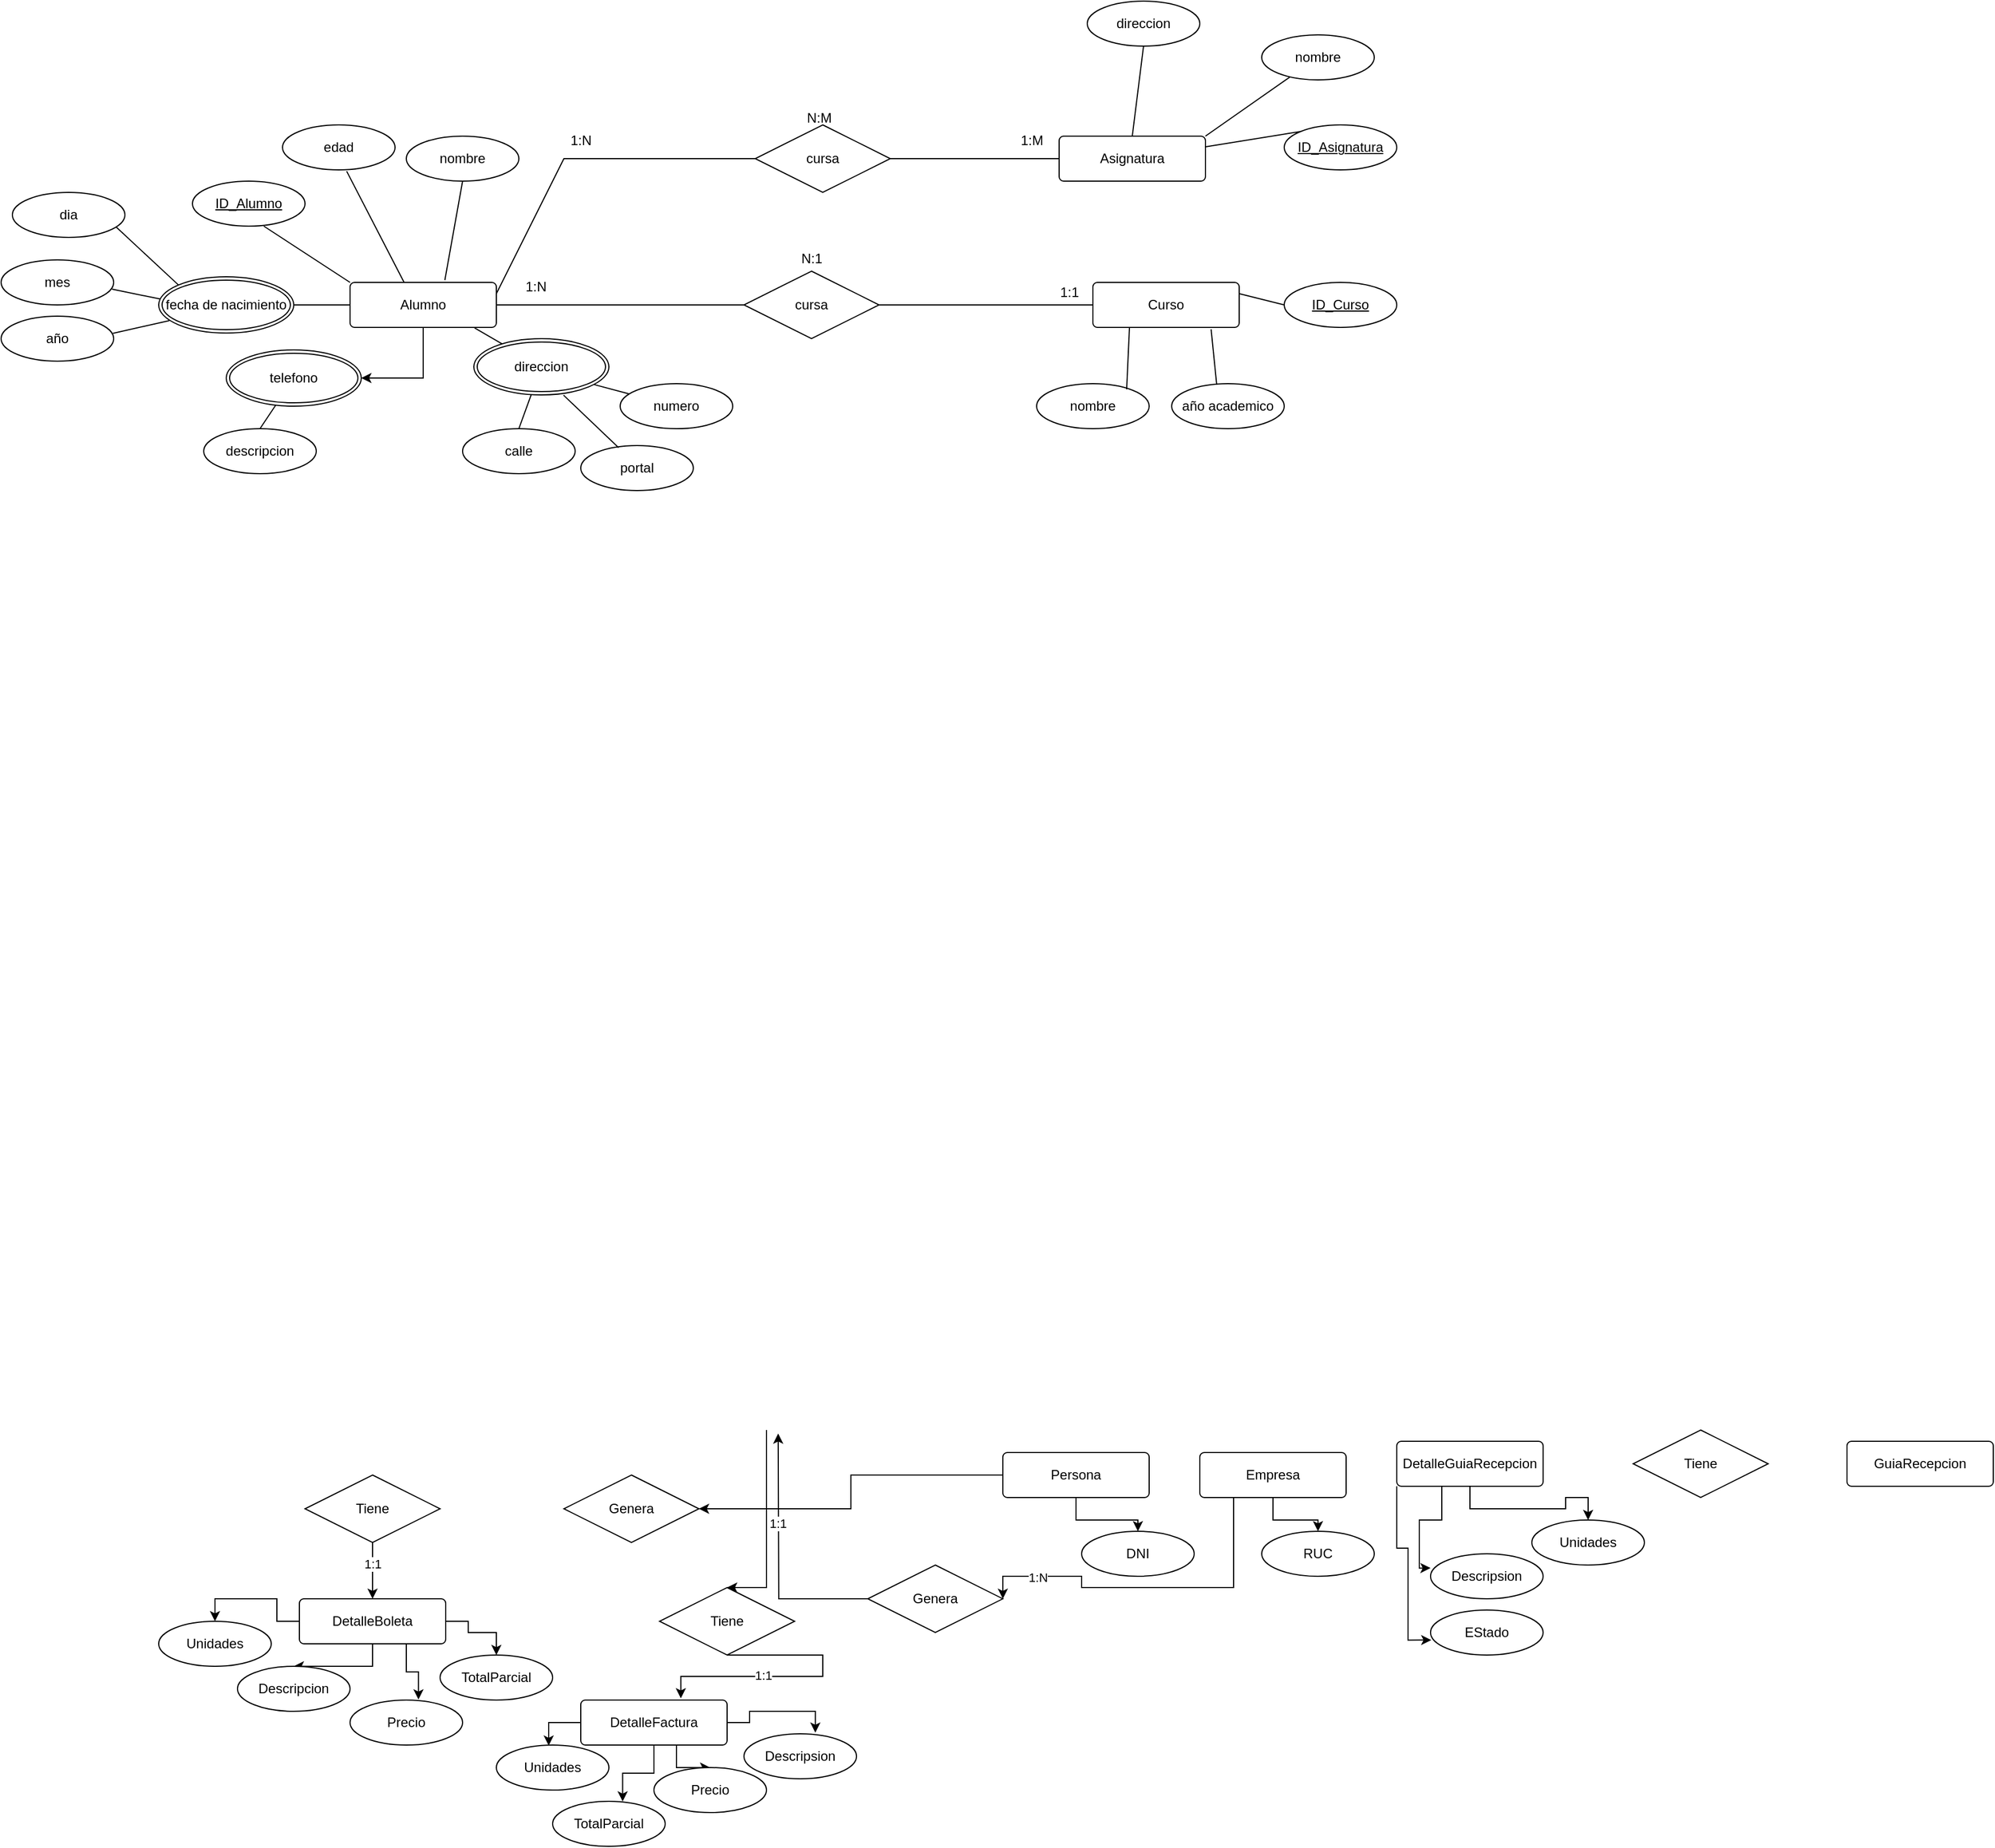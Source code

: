 <mxfile version="21.6.1" type="github">
  <diagram id="R2lEEEUBdFMjLlhIrx00" name="Page-1">
    <mxGraphModel dx="1708" dy="795" grid="1" gridSize="10" guides="1" tooltips="1" connect="1" arrows="1" fold="1" page="1" pageScale="1" pageWidth="850" pageHeight="1100" math="0" shadow="0" extFonts="Permanent Marker^https://fonts.googleapis.com/css?family=Permanent+Marker">
      <root>
        <mxCell id="0" />
        <mxCell id="1" parent="0" />
        <mxCell id="VFrboPAoABVgjhiFFhcl-60" style="edgeStyle=orthogonalEdgeStyle;rounded=0;orthogonalLoop=1;jettySize=auto;html=1;entryX=1;entryY=0.5;entryDx=0;entryDy=0;" edge="1" parent="1" source="M8MyPjT-8VXEiouBS-rW-1" target="VFrboPAoABVgjhiFFhcl-12">
          <mxGeometry relative="1" as="geometry" />
        </mxCell>
        <mxCell id="M8MyPjT-8VXEiouBS-rW-1" value="Alumno" style="rounded=1;arcSize=10;whiteSpace=wrap;html=1;align=center;" parent="1" vertex="1">
          <mxGeometry x="90" y="480" width="130" height="40" as="geometry" />
        </mxCell>
        <mxCell id="M8MyPjT-8VXEiouBS-rW-3" value="ID_Alumno" style="ellipse;whiteSpace=wrap;html=1;align=center;fontStyle=4;" parent="1" vertex="1">
          <mxGeometry x="-50" y="390" width="100" height="40" as="geometry" />
        </mxCell>
        <mxCell id="M8MyPjT-8VXEiouBS-rW-7" value="dia" style="ellipse;whiteSpace=wrap;html=1;align=center;" parent="1" vertex="1">
          <mxGeometry x="-210" y="400" width="100" height="40" as="geometry" />
        </mxCell>
        <mxCell id="M8MyPjT-8VXEiouBS-rW-12" value="edad" style="ellipse;whiteSpace=wrap;html=1;align=center;" parent="1" vertex="1">
          <mxGeometry x="30" y="340" width="100" height="40" as="geometry" />
        </mxCell>
        <mxCell id="M8MyPjT-8VXEiouBS-rW-13" value="nombre" style="ellipse;whiteSpace=wrap;html=1;align=center;" parent="1" vertex="1">
          <mxGeometry x="140" y="350" width="100" height="40" as="geometry" />
        </mxCell>
        <mxCell id="M8MyPjT-8VXEiouBS-rW-18" value="fecha de nacimiento" style="ellipse;shape=doubleEllipse;margin=3;whiteSpace=wrap;html=1;align=center;" parent="1" vertex="1">
          <mxGeometry x="-80" y="475" width="120" height="50" as="geometry" />
        </mxCell>
        <mxCell id="M8MyPjT-8VXEiouBS-rW-19" value="mes" style="ellipse;whiteSpace=wrap;html=1;align=center;" parent="1" vertex="1">
          <mxGeometry x="-220" y="460" width="100" height="40" as="geometry" />
        </mxCell>
        <mxCell id="M8MyPjT-8VXEiouBS-rW-60" value="cursa" style="shape=rhombus;perimeter=rhombusPerimeter;whiteSpace=wrap;html=1;align=center;" parent="1" vertex="1">
          <mxGeometry x="450" y="340" width="120" height="60" as="geometry" />
        </mxCell>
        <mxCell id="M8MyPjT-8VXEiouBS-rW-254" value="GuiaRecepcion" style="rounded=1;arcSize=10;whiteSpace=wrap;html=1;align=center;" parent="1" vertex="1">
          <mxGeometry x="1420" y="1510" width="130" height="40" as="geometry" />
        </mxCell>
        <mxCell id="M8MyPjT-8VXEiouBS-rW-361" style="edgeStyle=orthogonalEdgeStyle;rounded=0;orthogonalLoop=1;jettySize=auto;html=1;" parent="1" source="M8MyPjT-8VXEiouBS-rW-256" target="M8MyPjT-8VXEiouBS-rW-358" edge="1">
          <mxGeometry relative="1" as="geometry" />
        </mxCell>
        <mxCell id="M8MyPjT-8VXEiouBS-rW-362" style="edgeStyle=orthogonalEdgeStyle;rounded=0;orthogonalLoop=1;jettySize=auto;html=1;entryX=0;entryY=0.317;entryDx=0;entryDy=0;entryPerimeter=0;" parent="1" source="M8MyPjT-8VXEiouBS-rW-256" target="M8MyPjT-8VXEiouBS-rW-359" edge="1">
          <mxGeometry relative="1" as="geometry">
            <Array as="points">
              <mxPoint x="1060" y="1580" />
              <mxPoint x="1040" y="1580" />
              <mxPoint x="1040" y="1623" />
            </Array>
          </mxGeometry>
        </mxCell>
        <mxCell id="M8MyPjT-8VXEiouBS-rW-363" style="edgeStyle=orthogonalEdgeStyle;rounded=0;orthogonalLoop=1;jettySize=auto;html=1;entryX=0.007;entryY=0.667;entryDx=0;entryDy=0;entryPerimeter=0;" parent="1" source="M8MyPjT-8VXEiouBS-rW-256" target="M8MyPjT-8VXEiouBS-rW-360" edge="1">
          <mxGeometry relative="1" as="geometry">
            <Array as="points">
              <mxPoint x="1020" y="1605" />
              <mxPoint x="1030" y="1605" />
              <mxPoint x="1030" y="1687" />
            </Array>
          </mxGeometry>
        </mxCell>
        <mxCell id="M8MyPjT-8VXEiouBS-rW-256" value="&lt;div&gt;DetalleGuiaRecepcion&lt;/div&gt;" style="rounded=1;arcSize=10;whiteSpace=wrap;html=1;align=center;" parent="1" vertex="1">
          <mxGeometry x="1020" y="1510" width="130" height="40" as="geometry" />
        </mxCell>
        <mxCell id="M8MyPjT-8VXEiouBS-rW-266" value="Tiene" style="shape=rhombus;perimeter=rhombusPerimeter;whiteSpace=wrap;html=1;align=center;" parent="1" vertex="1">
          <mxGeometry x="1230" y="1500.0" width="120" height="60" as="geometry" />
        </mxCell>
        <mxCell id="M8MyPjT-8VXEiouBS-rW-306" style="edgeStyle=orthogonalEdgeStyle;rounded=0;orthogonalLoop=1;jettySize=auto;html=1;" parent="1" source="M8MyPjT-8VXEiouBS-rW-278" target="M8MyPjT-8VXEiouBS-rW-305" edge="1">
          <mxGeometry relative="1" as="geometry" />
        </mxCell>
        <mxCell id="M8MyPjT-8VXEiouBS-rW-356" style="edgeStyle=orthogonalEdgeStyle;rounded=0;orthogonalLoop=1;jettySize=auto;html=1;" parent="1" source="M8MyPjT-8VXEiouBS-rW-278" target="M8MyPjT-8VXEiouBS-rW-354" edge="1">
          <mxGeometry relative="1" as="geometry" />
        </mxCell>
        <mxCell id="M8MyPjT-8VXEiouBS-rW-278" value="Persona" style="rounded=1;arcSize=10;whiteSpace=wrap;html=1;align=center;" parent="1" vertex="1">
          <mxGeometry x="670" y="1520" width="130" height="40" as="geometry" />
        </mxCell>
        <mxCell id="M8MyPjT-8VXEiouBS-rW-293" style="edgeStyle=orthogonalEdgeStyle;rounded=0;orthogonalLoop=1;jettySize=auto;html=1;entryX=1;entryY=0.5;entryDx=0;entryDy=0;" parent="1" source="M8MyPjT-8VXEiouBS-rW-280" target="M8MyPjT-8VXEiouBS-rW-292" edge="1">
          <mxGeometry relative="1" as="geometry">
            <Array as="points">
              <mxPoint x="875" y="1640" />
              <mxPoint x="740" y="1640" />
              <mxPoint x="740" y="1630" />
              <mxPoint x="670" y="1630" />
            </Array>
          </mxGeometry>
        </mxCell>
        <mxCell id="M8MyPjT-8VXEiouBS-rW-295" value="1:N" style="edgeLabel;html=1;align=center;verticalAlign=middle;resizable=0;points=[];" parent="M8MyPjT-8VXEiouBS-rW-293" vertex="1" connectable="0">
          <mxGeometry x="0.677" y="1" relative="1" as="geometry">
            <mxPoint as="offset" />
          </mxGeometry>
        </mxCell>
        <mxCell id="M8MyPjT-8VXEiouBS-rW-357" style="edgeStyle=orthogonalEdgeStyle;rounded=0;orthogonalLoop=1;jettySize=auto;html=1;" parent="1" source="M8MyPjT-8VXEiouBS-rW-280" target="M8MyPjT-8VXEiouBS-rW-355" edge="1">
          <mxGeometry relative="1" as="geometry" />
        </mxCell>
        <mxCell id="M8MyPjT-8VXEiouBS-rW-280" value="Empresa" style="rounded=1;arcSize=10;whiteSpace=wrap;html=1;align=center;" parent="1" vertex="1">
          <mxGeometry x="845" y="1520" width="130" height="40" as="geometry" />
        </mxCell>
        <mxCell id="M8MyPjT-8VXEiouBS-rW-313" style="edgeStyle=orthogonalEdgeStyle;rounded=0;orthogonalLoop=1;jettySize=auto;html=1;entryX=0.5;entryY=0;entryDx=0;entryDy=0;" parent="1" target="M8MyPjT-8VXEiouBS-rW-312" edge="1">
          <mxGeometry relative="1" as="geometry">
            <Array as="points">
              <mxPoint x="460" y="1640" />
            </Array>
            <mxPoint x="460" y="1500" as="sourcePoint" />
          </mxGeometry>
        </mxCell>
        <mxCell id="M8MyPjT-8VXEiouBS-rW-319" style="edgeStyle=orthogonalEdgeStyle;rounded=0;orthogonalLoop=1;jettySize=auto;html=1;entryX=0.684;entryY=-0.038;entryDx=0;entryDy=0;entryPerimeter=0;exitX=0.5;exitY=1;exitDx=0;exitDy=0;" parent="1" source="M8MyPjT-8VXEiouBS-rW-312" target="M8MyPjT-8VXEiouBS-rW-315" edge="1">
          <mxGeometry relative="1" as="geometry">
            <Array as="points">
              <mxPoint x="510" y="1700" />
              <mxPoint x="510" y="1719" />
            </Array>
          </mxGeometry>
        </mxCell>
        <mxCell id="M8MyPjT-8VXEiouBS-rW-320" value="1:1" style="edgeLabel;html=1;align=center;verticalAlign=middle;resizable=0;points=[];" parent="M8MyPjT-8VXEiouBS-rW-319" vertex="1" connectable="0">
          <mxGeometry x="0.259" y="-1" relative="1" as="geometry">
            <mxPoint as="offset" />
          </mxGeometry>
        </mxCell>
        <mxCell id="M8MyPjT-8VXEiouBS-rW-294" style="edgeStyle=orthogonalEdgeStyle;rounded=0;orthogonalLoop=1;jettySize=auto;html=1;entryX=0.426;entryY=1.079;entryDx=0;entryDy=0;entryPerimeter=0;" parent="1" source="M8MyPjT-8VXEiouBS-rW-292" edge="1">
          <mxGeometry relative="1" as="geometry">
            <mxPoint x="470.38" y="1503.16" as="targetPoint" />
          </mxGeometry>
        </mxCell>
        <mxCell id="M8MyPjT-8VXEiouBS-rW-296" value="1:1" style="edgeLabel;html=1;align=center;verticalAlign=middle;resizable=0;points=[];" parent="M8MyPjT-8VXEiouBS-rW-294" vertex="1" connectable="0">
          <mxGeometry x="0.295" y="1" relative="1" as="geometry">
            <mxPoint as="offset" />
          </mxGeometry>
        </mxCell>
        <mxCell id="M8MyPjT-8VXEiouBS-rW-292" value="Genera" style="shape=rhombus;perimeter=rhombusPerimeter;whiteSpace=wrap;html=1;align=center;" parent="1" vertex="1">
          <mxGeometry x="550" y="1620" width="120" height="60" as="geometry" />
        </mxCell>
        <mxCell id="M8MyPjT-8VXEiouBS-rW-305" value="Genera" style="shape=rhombus;perimeter=rhombusPerimeter;whiteSpace=wrap;html=1;align=center;" parent="1" vertex="1">
          <mxGeometry x="280" y="1540" width="120" height="60" as="geometry" />
        </mxCell>
        <mxCell id="M8MyPjT-8VXEiouBS-rW-316" style="edgeStyle=orthogonalEdgeStyle;rounded=0;orthogonalLoop=1;jettySize=auto;html=1;" parent="1" source="M8MyPjT-8VXEiouBS-rW-310" target="M8MyPjT-8VXEiouBS-rW-314" edge="1">
          <mxGeometry relative="1" as="geometry" />
        </mxCell>
        <mxCell id="M8MyPjT-8VXEiouBS-rW-318" value="1:1" style="edgeLabel;html=1;align=center;verticalAlign=middle;resizable=0;points=[];" parent="M8MyPjT-8VXEiouBS-rW-316" vertex="1" connectable="0">
          <mxGeometry x="-0.261" relative="1" as="geometry">
            <mxPoint as="offset" />
          </mxGeometry>
        </mxCell>
        <mxCell id="M8MyPjT-8VXEiouBS-rW-310" value="Tiene" style="shape=rhombus;perimeter=rhombusPerimeter;whiteSpace=wrap;html=1;align=center;" parent="1" vertex="1">
          <mxGeometry x="50" y="1540" width="120" height="60" as="geometry" />
        </mxCell>
        <mxCell id="M8MyPjT-8VXEiouBS-rW-312" value="Tiene" style="shape=rhombus;perimeter=rhombusPerimeter;whiteSpace=wrap;html=1;align=center;" parent="1" vertex="1">
          <mxGeometry x="365" y="1640" width="120" height="60" as="geometry" />
        </mxCell>
        <mxCell id="M8MyPjT-8VXEiouBS-rW-326" style="edgeStyle=orthogonalEdgeStyle;rounded=0;orthogonalLoop=1;jettySize=auto;html=1;entryX=0.5;entryY=0;entryDx=0;entryDy=0;" parent="1" source="M8MyPjT-8VXEiouBS-rW-314" target="M8MyPjT-8VXEiouBS-rW-322" edge="1">
          <mxGeometry relative="1" as="geometry" />
        </mxCell>
        <mxCell id="M8MyPjT-8VXEiouBS-rW-328" style="edgeStyle=orthogonalEdgeStyle;rounded=0;orthogonalLoop=1;jettySize=auto;html=1;entryX=0.5;entryY=0;entryDx=0;entryDy=0;" parent="1" source="M8MyPjT-8VXEiouBS-rW-314" target="M8MyPjT-8VXEiouBS-rW-323" edge="1">
          <mxGeometry relative="1" as="geometry">
            <mxPoint x="50" y="1720" as="targetPoint" />
          </mxGeometry>
        </mxCell>
        <mxCell id="M8MyPjT-8VXEiouBS-rW-329" style="edgeStyle=orthogonalEdgeStyle;rounded=0;orthogonalLoop=1;jettySize=auto;html=1;" parent="1" source="M8MyPjT-8VXEiouBS-rW-314" target="M8MyPjT-8VXEiouBS-rW-325" edge="1">
          <mxGeometry relative="1" as="geometry">
            <Array as="points">
              <mxPoint x="195" y="1670" />
              <mxPoint x="195" y="1680" />
              <mxPoint x="220" y="1680" />
            </Array>
          </mxGeometry>
        </mxCell>
        <mxCell id="M8MyPjT-8VXEiouBS-rW-330" style="edgeStyle=orthogonalEdgeStyle;rounded=0;orthogonalLoop=1;jettySize=auto;html=1;entryX=0.608;entryY=-0.013;entryDx=0;entryDy=0;entryPerimeter=0;" parent="1" source="M8MyPjT-8VXEiouBS-rW-314" target="M8MyPjT-8VXEiouBS-rW-324" edge="1">
          <mxGeometry relative="1" as="geometry">
            <Array as="points">
              <mxPoint x="140" y="1715" />
              <mxPoint x="151" y="1715" />
            </Array>
          </mxGeometry>
        </mxCell>
        <mxCell id="M8MyPjT-8VXEiouBS-rW-314" value="DetalleBoleta" style="rounded=1;arcSize=10;whiteSpace=wrap;html=1;align=center;" parent="1" vertex="1">
          <mxGeometry x="45" y="1650" width="130" height="40" as="geometry" />
        </mxCell>
        <mxCell id="M8MyPjT-8VXEiouBS-rW-335" style="edgeStyle=orthogonalEdgeStyle;rounded=0;orthogonalLoop=1;jettySize=auto;html=1;entryX=0.465;entryY=0.013;entryDx=0;entryDy=0;entryPerimeter=0;" parent="1" source="M8MyPjT-8VXEiouBS-rW-315" target="M8MyPjT-8VXEiouBS-rW-331" edge="1">
          <mxGeometry relative="1" as="geometry">
            <Array as="points">
              <mxPoint x="267" y="1760" />
            </Array>
          </mxGeometry>
        </mxCell>
        <mxCell id="M8MyPjT-8VXEiouBS-rW-336" style="edgeStyle=orthogonalEdgeStyle;rounded=0;orthogonalLoop=1;jettySize=auto;html=1;entryX=0.622;entryY=0.004;entryDx=0;entryDy=0;entryPerimeter=0;" parent="1" source="M8MyPjT-8VXEiouBS-rW-315" target="M8MyPjT-8VXEiouBS-rW-334" edge="1">
          <mxGeometry relative="1" as="geometry" />
        </mxCell>
        <mxCell id="M8MyPjT-8VXEiouBS-rW-337" style="edgeStyle=orthogonalEdgeStyle;rounded=0;orthogonalLoop=1;jettySize=auto;html=1;entryX=0.5;entryY=0;entryDx=0;entryDy=0;" parent="1" source="M8MyPjT-8VXEiouBS-rW-315" target="M8MyPjT-8VXEiouBS-rW-332" edge="1">
          <mxGeometry relative="1" as="geometry">
            <Array as="points">
              <mxPoint x="380" y="1800" />
            </Array>
          </mxGeometry>
        </mxCell>
        <mxCell id="M8MyPjT-8VXEiouBS-rW-338" style="edgeStyle=orthogonalEdgeStyle;rounded=0;orthogonalLoop=1;jettySize=auto;html=1;entryX=0.634;entryY=-0.025;entryDx=0;entryDy=0;entryPerimeter=0;" parent="1" source="M8MyPjT-8VXEiouBS-rW-315" target="M8MyPjT-8VXEiouBS-rW-333" edge="1">
          <mxGeometry relative="1" as="geometry" />
        </mxCell>
        <mxCell id="M8MyPjT-8VXEiouBS-rW-315" value="DetalleFactura" style="rounded=1;arcSize=10;whiteSpace=wrap;html=1;align=center;" parent="1" vertex="1">
          <mxGeometry x="295" y="1740" width="130" height="40" as="geometry" />
        </mxCell>
        <mxCell id="M8MyPjT-8VXEiouBS-rW-322" value="Unidades" style="ellipse;whiteSpace=wrap;html=1;align=center;" parent="1" vertex="1">
          <mxGeometry x="-80" y="1670" width="100" height="40" as="geometry" />
        </mxCell>
        <mxCell id="M8MyPjT-8VXEiouBS-rW-323" value="Descripcion" style="ellipse;whiteSpace=wrap;html=1;align=center;" parent="1" vertex="1">
          <mxGeometry x="-10" y="1710" width="100" height="40" as="geometry" />
        </mxCell>
        <mxCell id="M8MyPjT-8VXEiouBS-rW-324" value="Precio" style="ellipse;whiteSpace=wrap;html=1;align=center;" parent="1" vertex="1">
          <mxGeometry x="90" y="1740" width="100" height="40" as="geometry" />
        </mxCell>
        <mxCell id="M8MyPjT-8VXEiouBS-rW-325" value="TotalParcial" style="ellipse;whiteSpace=wrap;html=1;align=center;" parent="1" vertex="1">
          <mxGeometry x="170" y="1700" width="100" height="40" as="geometry" />
        </mxCell>
        <mxCell id="M8MyPjT-8VXEiouBS-rW-331" value="Unidades" style="ellipse;whiteSpace=wrap;html=1;align=center;" parent="1" vertex="1">
          <mxGeometry x="220" y="1780" width="100" height="40" as="geometry" />
        </mxCell>
        <mxCell id="M8MyPjT-8VXEiouBS-rW-332" value="Precio" style="ellipse;whiteSpace=wrap;html=1;align=center;" parent="1" vertex="1">
          <mxGeometry x="360" y="1800" width="100" height="40" as="geometry" />
        </mxCell>
        <mxCell id="M8MyPjT-8VXEiouBS-rW-333" value="Descripsion" style="ellipse;whiteSpace=wrap;html=1;align=center;" parent="1" vertex="1">
          <mxGeometry x="440" y="1770" width="100" height="40" as="geometry" />
        </mxCell>
        <mxCell id="M8MyPjT-8VXEiouBS-rW-334" value="TotalParcial" style="ellipse;whiteSpace=wrap;html=1;align=center;" parent="1" vertex="1">
          <mxGeometry x="270" y="1830" width="100" height="40" as="geometry" />
        </mxCell>
        <mxCell id="M8MyPjT-8VXEiouBS-rW-354" value="DNI" style="ellipse;whiteSpace=wrap;html=1;align=center;" parent="1" vertex="1">
          <mxGeometry x="740" y="1590" width="100" height="40" as="geometry" />
        </mxCell>
        <mxCell id="M8MyPjT-8VXEiouBS-rW-355" value="RUC" style="ellipse;whiteSpace=wrap;html=1;align=center;" parent="1" vertex="1">
          <mxGeometry x="900" y="1590" width="100" height="40" as="geometry" />
        </mxCell>
        <mxCell id="M8MyPjT-8VXEiouBS-rW-358" value="Unidades" style="ellipse;whiteSpace=wrap;html=1;align=center;" parent="1" vertex="1">
          <mxGeometry x="1140" y="1580" width="100" height="40" as="geometry" />
        </mxCell>
        <mxCell id="M8MyPjT-8VXEiouBS-rW-359" value="Descripsion" style="ellipse;whiteSpace=wrap;html=1;align=center;" parent="1" vertex="1">
          <mxGeometry x="1050" y="1610" width="100" height="40" as="geometry" />
        </mxCell>
        <mxCell id="M8MyPjT-8VXEiouBS-rW-360" value="EStado" style="ellipse;whiteSpace=wrap;html=1;align=center;" parent="1" vertex="1">
          <mxGeometry x="1050" y="1660" width="100" height="40" as="geometry" />
        </mxCell>
        <mxCell id="VFrboPAoABVgjhiFFhcl-3" value="" style="endArrow=none;html=1;rounded=0;exitX=0.57;exitY=1.03;exitDx=0;exitDy=0;exitPerimeter=0;entryX=0.371;entryY=0.01;entryDx=0;entryDy=0;entryPerimeter=0;" edge="1" parent="1" source="M8MyPjT-8VXEiouBS-rW-12" target="M8MyPjT-8VXEiouBS-rW-1">
          <mxGeometry relative="1" as="geometry">
            <mxPoint x="-70" y="620" as="sourcePoint" />
            <mxPoint x="90" y="620" as="targetPoint" />
          </mxGeometry>
        </mxCell>
        <mxCell id="VFrboPAoABVgjhiFFhcl-4" value="" style="endArrow=none;html=1;rounded=0;exitX=0.634;exitY=1;exitDx=0;exitDy=0;exitPerimeter=0;entryX=0;entryY=0;entryDx=0;entryDy=0;" edge="1" parent="1" source="M8MyPjT-8VXEiouBS-rW-3" target="M8MyPjT-8VXEiouBS-rW-1">
          <mxGeometry relative="1" as="geometry">
            <mxPoint x="117" y="371" as="sourcePoint" />
            <mxPoint x="148" y="490" as="targetPoint" />
          </mxGeometry>
        </mxCell>
        <mxCell id="VFrboPAoABVgjhiFFhcl-5" value="año" style="ellipse;whiteSpace=wrap;html=1;align=center;" vertex="1" parent="1">
          <mxGeometry x="-220" y="510" width="100" height="40" as="geometry" />
        </mxCell>
        <mxCell id="VFrboPAoABVgjhiFFhcl-7" value="" style="endArrow=none;html=1;rounded=0;exitX=1;exitY=0.5;exitDx=0;exitDy=0;entryX=0;entryY=0.5;entryDx=0;entryDy=0;" edge="1" parent="1" source="M8MyPjT-8VXEiouBS-rW-18" target="M8MyPjT-8VXEiouBS-rW-1">
          <mxGeometry relative="1" as="geometry">
            <mxPoint x="63" y="440" as="sourcePoint" />
            <mxPoint x="108" y="491" as="targetPoint" />
          </mxGeometry>
        </mxCell>
        <mxCell id="VFrboPAoABVgjhiFFhcl-8" value="" style="endArrow=none;html=1;rounded=0;exitX=0.922;exitY=0.77;exitDx=0;exitDy=0;entryX=0;entryY=0;entryDx=0;entryDy=0;exitPerimeter=0;" edge="1" parent="1" source="M8MyPjT-8VXEiouBS-rW-7" target="M8MyPjT-8VXEiouBS-rW-18">
          <mxGeometry relative="1" as="geometry">
            <mxPoint x="50" y="510" as="sourcePoint" />
            <mxPoint x="100" y="510" as="targetPoint" />
          </mxGeometry>
        </mxCell>
        <mxCell id="VFrboPAoABVgjhiFFhcl-9" value="" style="endArrow=none;html=1;rounded=0;exitX=0.986;exitY=0.65;exitDx=0;exitDy=0;entryX=0.012;entryY=0.396;entryDx=0;entryDy=0;exitPerimeter=0;entryPerimeter=0;" edge="1" parent="1" source="M8MyPjT-8VXEiouBS-rW-19" target="M8MyPjT-8VXEiouBS-rW-18">
          <mxGeometry relative="1" as="geometry">
            <mxPoint x="-108" y="441" as="sourcePoint" />
            <mxPoint x="-65" y="497" as="targetPoint" />
          </mxGeometry>
        </mxCell>
        <mxCell id="VFrboPAoABVgjhiFFhcl-10" value="" style="endArrow=none;html=1;rounded=0;exitX=0.994;exitY=0.38;exitDx=0;exitDy=0;entryX=0.078;entryY=0.78;entryDx=0;entryDy=0;exitPerimeter=0;entryPerimeter=0;" edge="1" parent="1" source="VFrboPAoABVgjhiFFhcl-5" target="M8MyPjT-8VXEiouBS-rW-18">
          <mxGeometry relative="1" as="geometry">
            <mxPoint x="-101" y="496" as="sourcePoint" />
            <mxPoint x="-69" y="505" as="targetPoint" />
          </mxGeometry>
        </mxCell>
        <mxCell id="VFrboPAoABVgjhiFFhcl-11" value="" style="endArrow=none;html=1;rounded=0;exitX=0.5;exitY=1;exitDx=0;exitDy=0;entryX=0.648;entryY=-0.05;entryDx=0;entryDy=0;entryPerimeter=0;" edge="1" parent="1" source="M8MyPjT-8VXEiouBS-rW-13" target="M8MyPjT-8VXEiouBS-rW-1">
          <mxGeometry relative="1" as="geometry">
            <mxPoint x="97" y="391" as="sourcePoint" />
            <mxPoint x="148" y="490" as="targetPoint" />
          </mxGeometry>
        </mxCell>
        <mxCell id="VFrboPAoABVgjhiFFhcl-12" value="telefono" style="ellipse;shape=doubleEllipse;margin=3;whiteSpace=wrap;html=1;align=center;" vertex="1" parent="1">
          <mxGeometry x="-20" y="540" width="120" height="50" as="geometry" />
        </mxCell>
        <mxCell id="VFrboPAoABVgjhiFFhcl-14" value="direccion" style="ellipse;shape=doubleEllipse;margin=3;whiteSpace=wrap;html=1;align=center;" vertex="1" parent="1">
          <mxGeometry x="200" y="530" width="120" height="50" as="geometry" />
        </mxCell>
        <mxCell id="VFrboPAoABVgjhiFFhcl-15" value="" style="endArrow=none;html=1;rounded=0;entryX=0.851;entryY=1.01;entryDx=0;entryDy=0;entryPerimeter=0;" edge="1" parent="1" source="VFrboPAoABVgjhiFFhcl-14" target="M8MyPjT-8VXEiouBS-rW-1">
          <mxGeometry relative="1" as="geometry">
            <mxPoint x="50" y="550" as="sourcePoint" />
            <mxPoint x="107" y="529" as="targetPoint" />
          </mxGeometry>
        </mxCell>
        <mxCell id="VFrboPAoABVgjhiFFhcl-16" value="calle" style="ellipse;whiteSpace=wrap;html=1;align=center;" vertex="1" parent="1">
          <mxGeometry x="190" y="610" width="100" height="40" as="geometry" />
        </mxCell>
        <mxCell id="VFrboPAoABVgjhiFFhcl-17" value="numero" style="ellipse;whiteSpace=wrap;html=1;align=center;" vertex="1" parent="1">
          <mxGeometry x="330" y="570" width="100" height="40" as="geometry" />
        </mxCell>
        <mxCell id="VFrboPAoABVgjhiFFhcl-18" value="portal" style="ellipse;whiteSpace=wrap;html=1;align=center;" vertex="1" parent="1">
          <mxGeometry x="295" y="625" width="100" height="40" as="geometry" />
        </mxCell>
        <mxCell id="VFrboPAoABVgjhiFFhcl-19" value="" style="endArrow=none;html=1;rounded=0;entryX=0.5;entryY=0;entryDx=0;entryDy=0;" edge="1" parent="1" source="VFrboPAoABVgjhiFFhcl-14" target="VFrboPAoABVgjhiFFhcl-16">
          <mxGeometry relative="1" as="geometry">
            <mxPoint x="242" y="546" as="sourcePoint" />
            <mxPoint x="211" y="530" as="targetPoint" />
          </mxGeometry>
        </mxCell>
        <mxCell id="VFrboPAoABVgjhiFFhcl-20" value="" style="endArrow=none;html=1;rounded=0;entryX=0.336;entryY=0.047;entryDx=0;entryDy=0;exitX=0.664;exitY=1.004;exitDx=0;exitDy=0;exitPerimeter=0;entryPerimeter=0;" edge="1" parent="1" source="VFrboPAoABVgjhiFFhcl-14" target="VFrboPAoABVgjhiFFhcl-18">
          <mxGeometry relative="1" as="geometry">
            <mxPoint x="261" y="590" as="sourcePoint" />
            <mxPoint x="250" y="620" as="targetPoint" />
          </mxGeometry>
        </mxCell>
        <mxCell id="VFrboPAoABVgjhiFFhcl-21" value="" style="endArrow=none;html=1;rounded=0;exitX=0.891;exitY=0.816;exitDx=0;exitDy=0;exitPerimeter=0;" edge="1" parent="1" source="VFrboPAoABVgjhiFFhcl-14" target="VFrboPAoABVgjhiFFhcl-17">
          <mxGeometry relative="1" as="geometry">
            <mxPoint x="290" y="590" as="sourcePoint" />
            <mxPoint x="331" y="635" as="targetPoint" />
          </mxGeometry>
        </mxCell>
        <mxCell id="VFrboPAoABVgjhiFFhcl-32" value="Asignatura" style="rounded=1;arcSize=10;whiteSpace=wrap;html=1;align=center;" vertex="1" parent="1">
          <mxGeometry x="720" y="350" width="130" height="40" as="geometry" />
        </mxCell>
        <mxCell id="VFrboPAoABVgjhiFFhcl-33" value="ID_Asignatura" style="ellipse;whiteSpace=wrap;html=1;align=center;fontStyle=4;" vertex="1" parent="1">
          <mxGeometry x="920" y="340" width="100" height="40" as="geometry" />
        </mxCell>
        <mxCell id="VFrboPAoABVgjhiFFhcl-34" value="nombre" style="ellipse;whiteSpace=wrap;html=1;align=center;" vertex="1" parent="1">
          <mxGeometry x="900" y="260" width="100" height="40" as="geometry" />
        </mxCell>
        <mxCell id="VFrboPAoABVgjhiFFhcl-35" value="direccion" style="ellipse;whiteSpace=wrap;html=1;align=center;" vertex="1" parent="1">
          <mxGeometry x="745" y="230" width="100" height="40" as="geometry" />
        </mxCell>
        <mxCell id="VFrboPAoABVgjhiFFhcl-36" value="" style="endArrow=none;html=1;rounded=0;entryX=0;entryY=0;entryDx=0;entryDy=0;" edge="1" parent="1" source="VFrboPAoABVgjhiFFhcl-32" target="VFrboPAoABVgjhiFFhcl-33">
          <mxGeometry relative="1" as="geometry">
            <mxPoint x="447" y="421" as="sourcePoint" />
            <mxPoint x="478" y="429" as="targetPoint" />
          </mxGeometry>
        </mxCell>
        <mxCell id="VFrboPAoABVgjhiFFhcl-37" value="" style="endArrow=none;html=1;rounded=0;exitX=1;exitY=0;exitDx=0;exitDy=0;" edge="1" parent="1" source="VFrboPAoABVgjhiFFhcl-32" target="VFrboPAoABVgjhiFFhcl-34">
          <mxGeometry relative="1" as="geometry">
            <mxPoint x="778" y="360" as="sourcePoint" />
            <mxPoint x="730" y="395" as="targetPoint" />
          </mxGeometry>
        </mxCell>
        <mxCell id="VFrboPAoABVgjhiFFhcl-38" value="" style="endArrow=none;html=1;rounded=0;exitX=0.5;exitY=0;exitDx=0;exitDy=0;entryX=0.5;entryY=1;entryDx=0;entryDy=0;" edge="1" parent="1" source="VFrboPAoABVgjhiFFhcl-32" target="VFrboPAoABVgjhiFFhcl-35">
          <mxGeometry relative="1" as="geometry">
            <mxPoint x="826" y="359" as="sourcePoint" />
            <mxPoint x="836" y="410" as="targetPoint" />
          </mxGeometry>
        </mxCell>
        <mxCell id="VFrboPAoABVgjhiFFhcl-39" value="Curso" style="rounded=1;arcSize=10;whiteSpace=wrap;html=1;align=center;" vertex="1" parent="1">
          <mxGeometry x="750" y="480" width="130" height="40" as="geometry" />
        </mxCell>
        <mxCell id="VFrboPAoABVgjhiFFhcl-40" value="ID_Curso" style="ellipse;whiteSpace=wrap;html=1;align=center;fontStyle=4;" vertex="1" parent="1">
          <mxGeometry x="920" y="480" width="100" height="40" as="geometry" />
        </mxCell>
        <mxCell id="VFrboPAoABVgjhiFFhcl-41" value="nombre" style="ellipse;whiteSpace=wrap;html=1;align=center;" vertex="1" parent="1">
          <mxGeometry x="700" y="570" width="100" height="40" as="geometry" />
        </mxCell>
        <mxCell id="VFrboPAoABVgjhiFFhcl-42" value="año academico" style="ellipse;whiteSpace=wrap;html=1;align=center;" vertex="1" parent="1">
          <mxGeometry x="820" y="570" width="100" height="40" as="geometry" />
        </mxCell>
        <mxCell id="VFrboPAoABVgjhiFFhcl-43" value="" style="endArrow=none;html=1;rounded=0;exitX=0;exitY=0.5;exitDx=0;exitDy=0;entryX=1;entryY=0.25;entryDx=0;entryDy=0;" edge="1" parent="1" source="VFrboPAoABVgjhiFFhcl-40" target="VFrboPAoABVgjhiFFhcl-39">
          <mxGeometry relative="1" as="geometry">
            <mxPoint x="786" y="349" as="sourcePoint" />
            <mxPoint x="811" y="400" as="targetPoint" />
          </mxGeometry>
        </mxCell>
        <mxCell id="VFrboPAoABVgjhiFFhcl-44" value="" style="endArrow=none;html=1;rounded=0;exitX=0.8;exitY=0.125;exitDx=0;exitDy=0;entryX=0.25;entryY=1;entryDx=0;entryDy=0;exitPerimeter=0;" edge="1" parent="1" source="VFrboPAoABVgjhiFFhcl-41" target="VFrboPAoABVgjhiFFhcl-39">
          <mxGeometry relative="1" as="geometry">
            <mxPoint x="715" y="524" as="sourcePoint" />
            <mxPoint x="760" y="530" as="targetPoint" />
          </mxGeometry>
        </mxCell>
        <mxCell id="VFrboPAoABVgjhiFFhcl-45" value="" style="endArrow=none;html=1;rounded=0;exitX=0.4;exitY=0.021;exitDx=0;exitDy=0;entryX=0.808;entryY=1.042;entryDx=0;entryDy=0;exitPerimeter=0;entryPerimeter=0;" edge="1" parent="1" source="VFrboPAoABVgjhiFFhcl-42" target="VFrboPAoABVgjhiFFhcl-39">
          <mxGeometry relative="1" as="geometry">
            <mxPoint x="710" y="565" as="sourcePoint" />
            <mxPoint x="760" y="550" as="targetPoint" />
          </mxGeometry>
        </mxCell>
        <mxCell id="VFrboPAoABVgjhiFFhcl-46" style="edgeStyle=orthogonalEdgeStyle;rounded=0;orthogonalLoop=1;jettySize=auto;html=1;exitX=0.5;exitY=1;exitDx=0;exitDy=0;" edge="1" parent="1" source="VFrboPAoABVgjhiFFhcl-40" target="VFrboPAoABVgjhiFFhcl-40">
          <mxGeometry relative="1" as="geometry" />
        </mxCell>
        <mxCell id="VFrboPAoABVgjhiFFhcl-47" value="cursa" style="shape=rhombus;perimeter=rhombusPerimeter;whiteSpace=wrap;html=1;align=center;" vertex="1" parent="1">
          <mxGeometry x="440" y="470" width="120" height="60" as="geometry" />
        </mxCell>
        <mxCell id="VFrboPAoABVgjhiFFhcl-48" value="" style="endArrow=none;html=1;rounded=0;entryX=1;entryY=0.5;entryDx=0;entryDy=0;exitX=0;exitY=0.5;exitDx=0;exitDy=0;" edge="1" parent="1" source="VFrboPAoABVgjhiFFhcl-47" target="M8MyPjT-8VXEiouBS-rW-1">
          <mxGeometry relative="1" as="geometry">
            <mxPoint x="540" y="560" as="sourcePoint" />
            <mxPoint x="235" y="500" as="targetPoint" />
          </mxGeometry>
        </mxCell>
        <mxCell id="VFrboPAoABVgjhiFFhcl-49" value="" style="endArrow=none;html=1;rounded=0;exitX=0;exitY=0.5;exitDx=0;exitDy=0;" edge="1" parent="1" source="M8MyPjT-8VXEiouBS-rW-60">
          <mxGeometry relative="1" as="geometry">
            <mxPoint x="450" y="510" as="sourcePoint" />
            <mxPoint x="220" y="490" as="targetPoint" />
            <Array as="points">
              <mxPoint x="280" y="370" />
            </Array>
          </mxGeometry>
        </mxCell>
        <mxCell id="VFrboPAoABVgjhiFFhcl-50" value="1:N" style="text;strokeColor=none;fillColor=none;spacingLeft=4;spacingRight=4;overflow=hidden;rotatable=0;points=[[0,0.5],[1,0.5]];portConstraint=eastwest;fontSize=12;whiteSpace=wrap;html=1;" vertex="1" parent="1">
          <mxGeometry x="240" y="470" width="40" height="30" as="geometry" />
        </mxCell>
        <mxCell id="VFrboPAoABVgjhiFFhcl-51" value="" style="endArrow=none;html=1;rounded=0;" edge="1" parent="1" target="VFrboPAoABVgjhiFFhcl-39">
          <mxGeometry relative="1" as="geometry">
            <mxPoint x="560" y="500" as="sourcePoint" />
            <mxPoint x="230" y="510" as="targetPoint" />
          </mxGeometry>
        </mxCell>
        <mxCell id="VFrboPAoABVgjhiFFhcl-52" value="1:1" style="text;strokeColor=none;fillColor=none;spacingLeft=4;spacingRight=4;overflow=hidden;rotatable=0;points=[[0,0.5],[1,0.5]];portConstraint=eastwest;fontSize=12;whiteSpace=wrap;html=1;" vertex="1" parent="1">
          <mxGeometry x="715" y="475" width="40" height="30" as="geometry" />
        </mxCell>
        <mxCell id="VFrboPAoABVgjhiFFhcl-53" value="N:1" style="text;strokeColor=none;fillColor=none;spacingLeft=4;spacingRight=4;overflow=hidden;rotatable=0;points=[[0,0.5],[1,0.5]];portConstraint=eastwest;fontSize=12;whiteSpace=wrap;html=1;" vertex="1" parent="1">
          <mxGeometry x="485" y="445" width="40" height="30" as="geometry" />
        </mxCell>
        <mxCell id="VFrboPAoABVgjhiFFhcl-54" value="" style="endArrow=none;html=1;rounded=0;exitX=1;exitY=0.5;exitDx=0;exitDy=0;entryX=0;entryY=0.5;entryDx=0;entryDy=0;" edge="1" parent="1" source="M8MyPjT-8VXEiouBS-rW-60" target="VFrboPAoABVgjhiFFhcl-32">
          <mxGeometry relative="1" as="geometry">
            <mxPoint x="570" y="510" as="sourcePoint" />
            <mxPoint x="760" y="510" as="targetPoint" />
          </mxGeometry>
        </mxCell>
        <mxCell id="VFrboPAoABVgjhiFFhcl-55" value="1:N" style="text;strokeColor=none;fillColor=none;spacingLeft=4;spacingRight=4;overflow=hidden;rotatable=0;points=[[0,0.5],[1,0.5]];portConstraint=eastwest;fontSize=12;whiteSpace=wrap;html=1;" vertex="1" parent="1">
          <mxGeometry x="280" y="340" width="40" height="30" as="geometry" />
        </mxCell>
        <mxCell id="VFrboPAoABVgjhiFFhcl-56" value="1:M" style="text;strokeColor=none;fillColor=none;spacingLeft=4;spacingRight=4;overflow=hidden;rotatable=0;points=[[0,0.5],[1,0.5]];portConstraint=eastwest;fontSize=12;whiteSpace=wrap;html=1;" vertex="1" parent="1">
          <mxGeometry x="680" y="340" width="40" height="30" as="geometry" />
        </mxCell>
        <mxCell id="VFrboPAoABVgjhiFFhcl-57" value="N:M" style="text;strokeColor=none;fillColor=none;spacingLeft=4;spacingRight=4;overflow=hidden;rotatable=0;points=[[0,0.5],[1,0.5]];portConstraint=eastwest;fontSize=12;whiteSpace=wrap;html=1;" vertex="1" parent="1">
          <mxGeometry x="490" y="320" width="40" height="30" as="geometry" />
        </mxCell>
        <mxCell id="VFrboPAoABVgjhiFFhcl-61" value="descripcion" style="ellipse;whiteSpace=wrap;html=1;align=center;" vertex="1" parent="1">
          <mxGeometry x="-40" y="610" width="100" height="40" as="geometry" />
        </mxCell>
        <mxCell id="VFrboPAoABVgjhiFFhcl-62" value="" style="endArrow=none;html=1;rounded=0;entryX=0.5;entryY=0;entryDx=0;entryDy=0;" edge="1" parent="1" source="VFrboPAoABVgjhiFFhcl-12" target="VFrboPAoABVgjhiFFhcl-61">
          <mxGeometry relative="1" as="geometry">
            <mxPoint x="261" y="590" as="sourcePoint" />
            <mxPoint x="250" y="620" as="targetPoint" />
            <Array as="points" />
          </mxGeometry>
        </mxCell>
      </root>
    </mxGraphModel>
  </diagram>
</mxfile>
